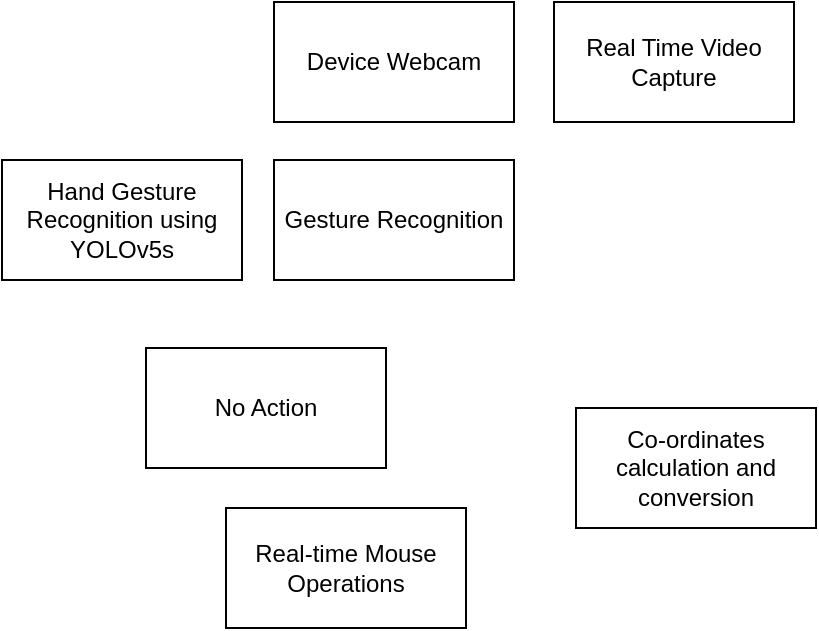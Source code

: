 <mxfile version="22.1.11" type="github">
  <diagram name="Page-1" id="2YBvvXClWsGukQMizWep">
    <mxGraphModel dx="724" dy="360" grid="0" gridSize="10" guides="1" tooltips="1" connect="1" arrows="1" fold="1" page="1" pageScale="1" pageWidth="850" pageHeight="1100" background="none" math="0" shadow="0">
      <root>
        <mxCell id="0" />
        <mxCell id="1" parent="0" />
        <mxCell id="Tl_bqedoL6HtUF3RtP5--1" value="Device Webcam" style="rounded=0;whiteSpace=wrap;html=1;" vertex="1" parent="1">
          <mxGeometry x="214" y="47" width="120" height="60" as="geometry" />
        </mxCell>
        <mxCell id="Tl_bqedoL6HtUF3RtP5--2" value="Real Time Video Capture" style="rounded=0;whiteSpace=wrap;html=1;" vertex="1" parent="1">
          <mxGeometry x="354" y="47" width="120" height="60" as="geometry" />
        </mxCell>
        <mxCell id="Tl_bqedoL6HtUF3RtP5--3" value="Hand Gesture Recognition using YOLOv5s" style="rounded=0;whiteSpace=wrap;html=1;" vertex="1" parent="1">
          <mxGeometry x="78" y="126" width="120" height="60" as="geometry" />
        </mxCell>
        <mxCell id="Tl_bqedoL6HtUF3RtP5--4" value="Gesture Recognition" style="rounded=0;whiteSpace=wrap;html=1;" vertex="1" parent="1">
          <mxGeometry x="214" y="126" width="120" height="60" as="geometry" />
        </mxCell>
        <mxCell id="Tl_bqedoL6HtUF3RtP5--5" value="No Action" style="rounded=0;whiteSpace=wrap;html=1;" vertex="1" parent="1">
          <mxGeometry x="150" y="220" width="120" height="60" as="geometry" />
        </mxCell>
        <mxCell id="Tl_bqedoL6HtUF3RtP5--6" value="Co-ordinates calculation and conversion" style="rounded=0;whiteSpace=wrap;html=1;" vertex="1" parent="1">
          <mxGeometry x="365" y="250" width="120" height="60" as="geometry" />
        </mxCell>
        <mxCell id="Tl_bqedoL6HtUF3RtP5--7" value="Real-time Mouse Operations" style="rounded=0;whiteSpace=wrap;html=1;" vertex="1" parent="1">
          <mxGeometry x="190" y="300" width="120" height="60" as="geometry" />
        </mxCell>
      </root>
    </mxGraphModel>
  </diagram>
</mxfile>
